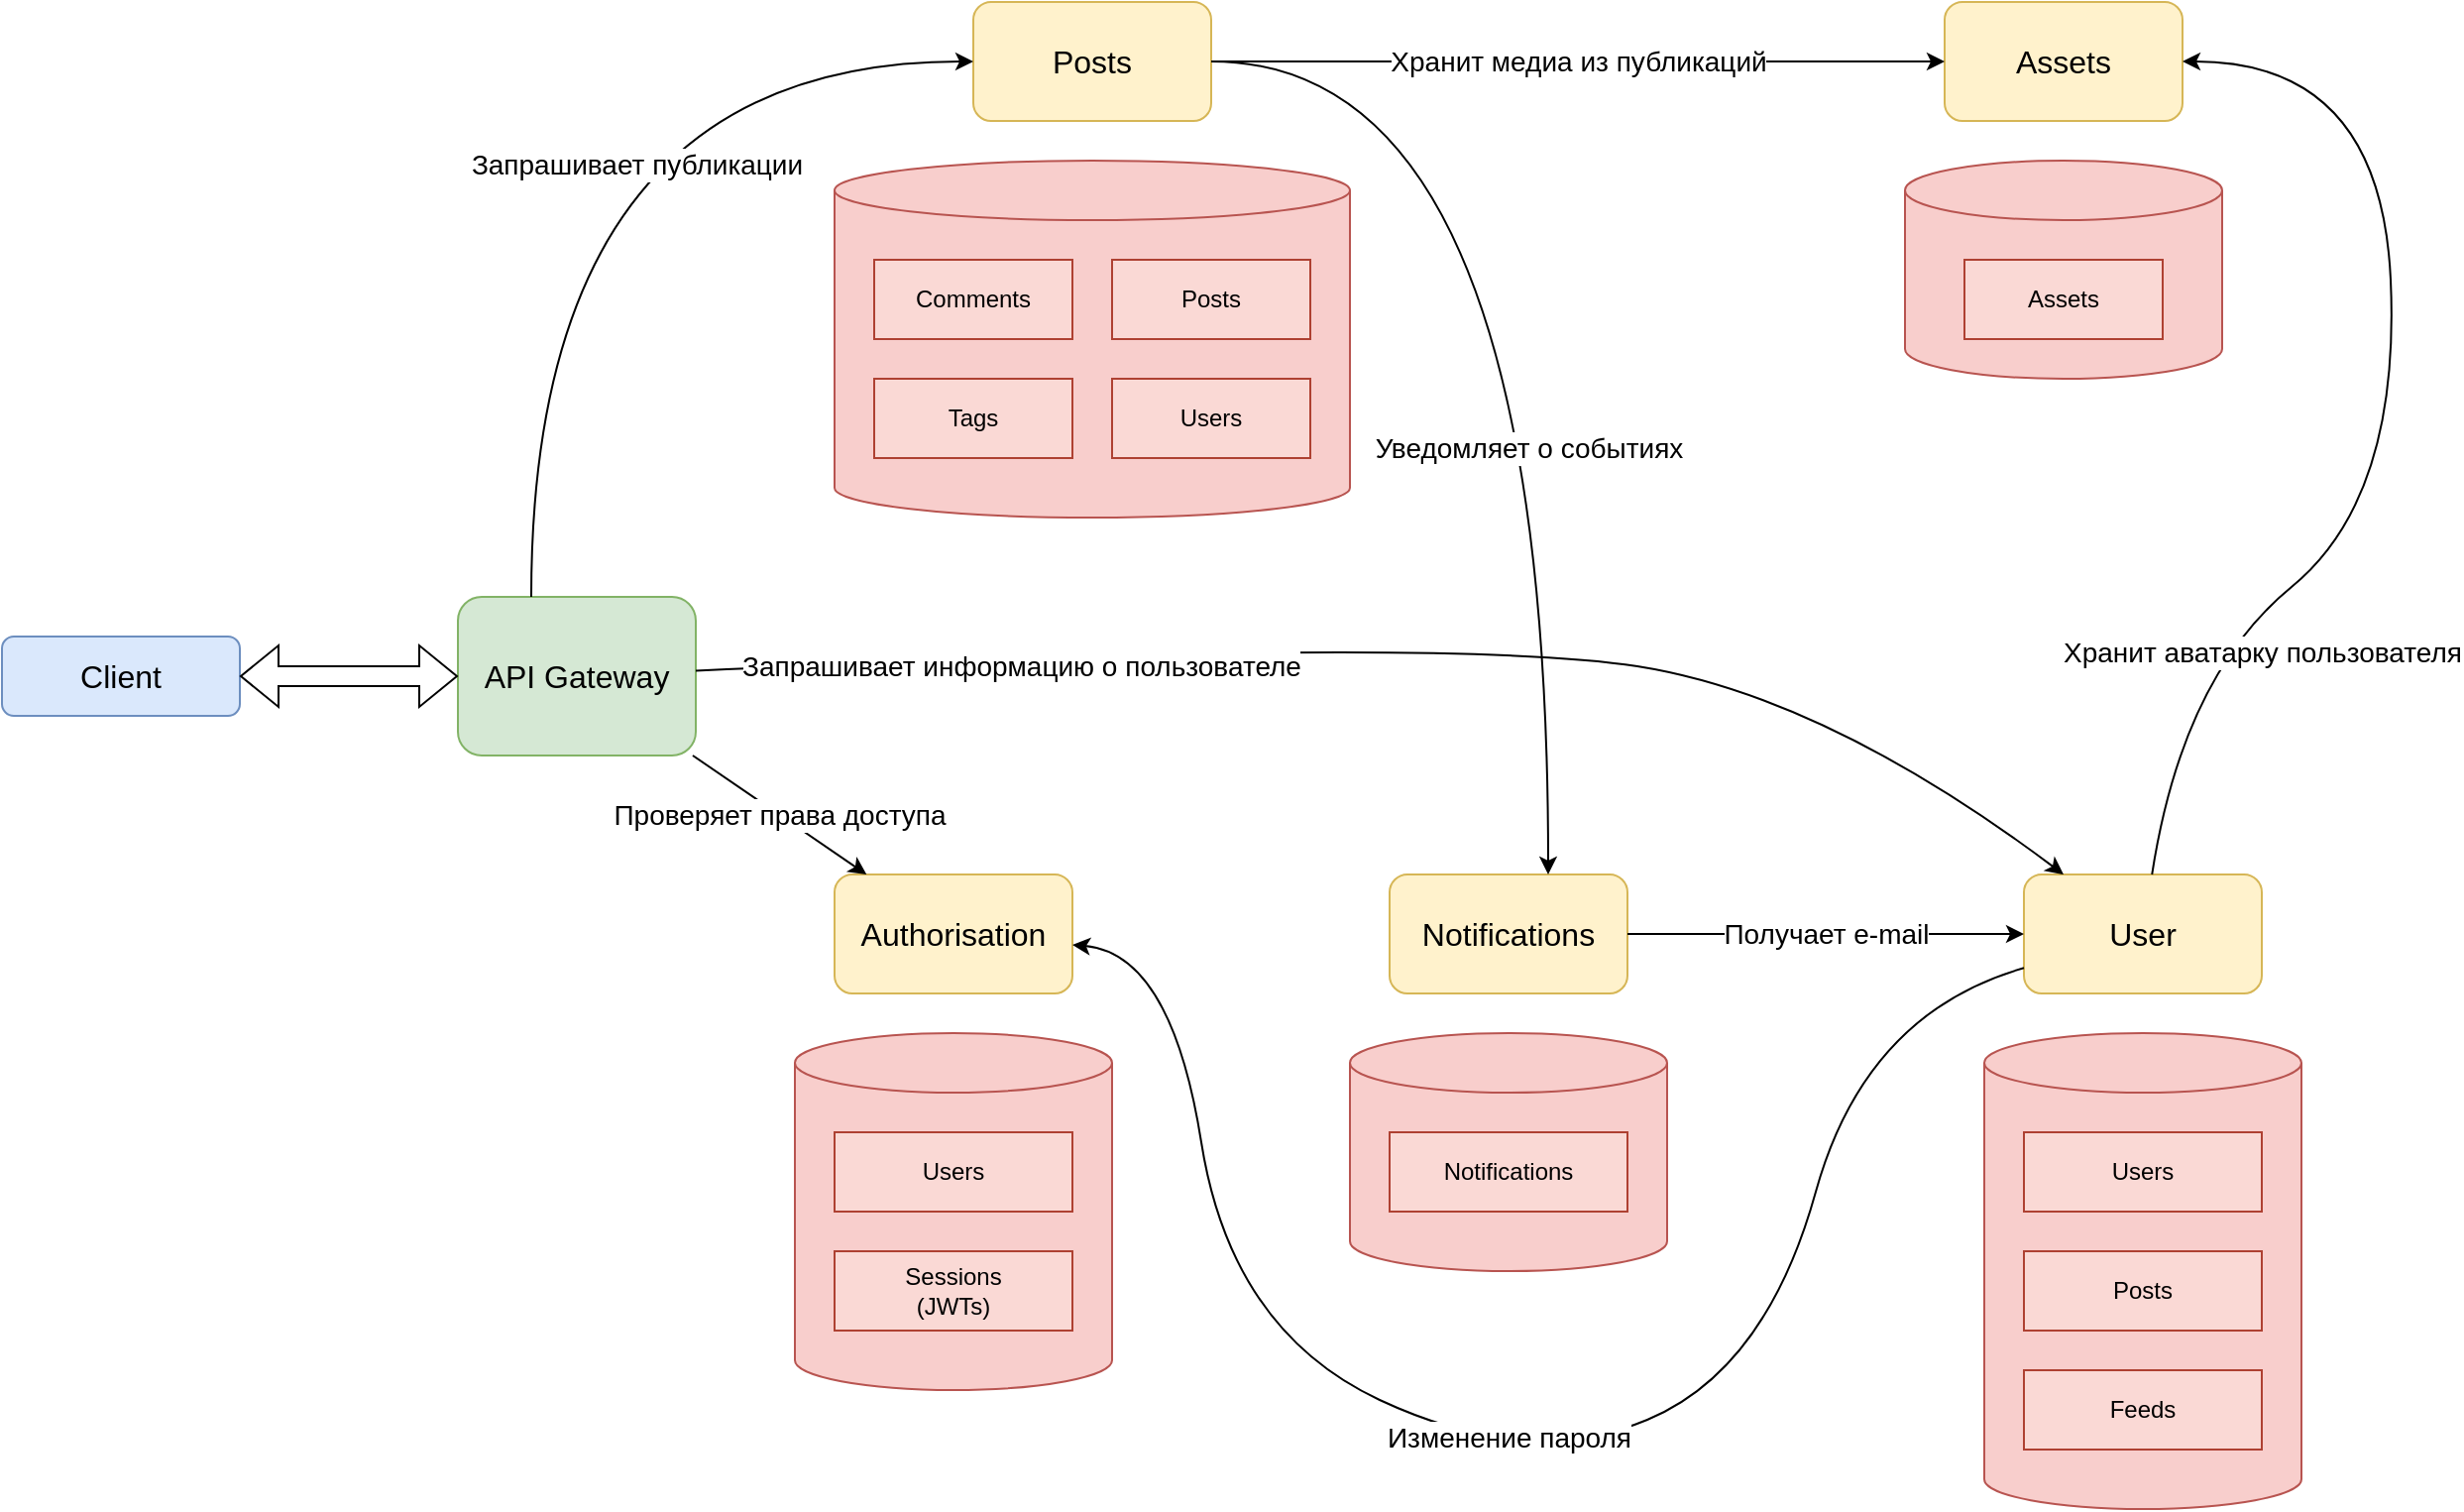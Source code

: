 <mxfile version="24.8.8" pages="2">
  <diagram name="Microservices" id="0px2ZyKFIt3nXteZ9e4R">
    <mxGraphModel dx="1498" dy="939" grid="1" gridSize="10" guides="1" tooltips="1" connect="1" arrows="1" fold="1" page="1" pageScale="1" pageWidth="1200" pageHeight="1600" math="0" shadow="0">
      <root>
        <mxCell id="0" />
        <mxCell id="1" parent="0" />
        <mxCell id="I-m-i-yyysbqFg7MStuo-1" value="&lt;div&gt;Authorisation&lt;/div&gt;" style="rounded=1;whiteSpace=wrap;html=1;fillColor=#fff2cc;strokeColor=#d6b656;fontSize=16;" vertex="1" parent="1">
          <mxGeometry x="460" y="480" width="120" height="60" as="geometry" />
        </mxCell>
        <mxCell id="I-m-i-yyysbqFg7MStuo-2" value="Posts" style="rounded=1;whiteSpace=wrap;html=1;fillColor=#fff2cc;strokeColor=#d6b656;fontSize=16;" vertex="1" parent="1">
          <mxGeometry x="530" y="40" width="120" height="60" as="geometry" />
        </mxCell>
        <mxCell id="I-m-i-yyysbqFg7MStuo-3" value="&lt;div&gt;User&lt;/div&gt;" style="rounded=1;whiteSpace=wrap;html=1;fillColor=#fff2cc;strokeColor=#d6b656;fontSize=16;" vertex="1" parent="1">
          <mxGeometry x="1060" y="480" width="120" height="60" as="geometry" />
        </mxCell>
        <mxCell id="I-m-i-yyysbqFg7MStuo-4" value="" style="shape=cylinder3;whiteSpace=wrap;html=1;boundedLbl=1;backgroundOutline=1;size=15;fillColor=#f8cecc;strokeColor=#b85450;" vertex="1" parent="1">
          <mxGeometry x="460" y="120" width="260" height="180" as="geometry" />
        </mxCell>
        <mxCell id="I-m-i-yyysbqFg7MStuo-5" value="Posts" style="rounded=0;whiteSpace=wrap;html=1;fillColor=#fad9d5;strokeColor=#ae4132;" vertex="1" parent="1">
          <mxGeometry x="600" y="170" width="100" height="40" as="geometry" />
        </mxCell>
        <mxCell id="I-m-i-yyysbqFg7MStuo-6" value="&lt;div&gt;Comments&lt;/div&gt;" style="rounded=0;whiteSpace=wrap;html=1;fillColor=#fad9d5;strokeColor=#ae4132;" vertex="1" parent="1">
          <mxGeometry x="480" y="170" width="100" height="40" as="geometry" />
        </mxCell>
        <mxCell id="I-m-i-yyysbqFg7MStuo-7" value="" style="shape=cylinder3;whiteSpace=wrap;html=1;boundedLbl=1;backgroundOutline=1;size=15;fillColor=#f8cecc;strokeColor=#b85450;" vertex="1" parent="1">
          <mxGeometry x="440" y="560" width="160" height="180" as="geometry" />
        </mxCell>
        <mxCell id="I-m-i-yyysbqFg7MStuo-8" value="Users" style="rounded=0;whiteSpace=wrap;html=1;fillColor=#fad9d5;strokeColor=#ae4132;" vertex="1" parent="1">
          <mxGeometry x="460" y="610" width="120" height="40" as="geometry" />
        </mxCell>
        <mxCell id="I-m-i-yyysbqFg7MStuo-9" value="&lt;div&gt;Sessions&lt;/div&gt;&lt;div&gt;(JWTs)&lt;br&gt;&lt;/div&gt;" style="rounded=0;whiteSpace=wrap;html=1;fillColor=#fad9d5;strokeColor=#ae4132;" vertex="1" parent="1">
          <mxGeometry x="460" y="670" width="120" height="40" as="geometry" />
        </mxCell>
        <mxCell id="I-m-i-yyysbqFg7MStuo-11" value="" style="shape=cylinder3;whiteSpace=wrap;html=1;boundedLbl=1;backgroundOutline=1;size=15;fillColor=#f8cecc;strokeColor=#b85450;" vertex="1" parent="1">
          <mxGeometry x="1040" y="560" width="160" height="240" as="geometry" />
        </mxCell>
        <mxCell id="I-m-i-yyysbqFg7MStuo-12" value="&lt;div&gt;Tags&lt;/div&gt;" style="rounded=0;whiteSpace=wrap;html=1;fillColor=#fad9d5;strokeColor=#ae4132;" vertex="1" parent="1">
          <mxGeometry x="480" y="230" width="100" height="40" as="geometry" />
        </mxCell>
        <mxCell id="I-m-i-yyysbqFg7MStuo-13" value="&lt;div&gt;Notifications&lt;/div&gt;" style="rounded=1;whiteSpace=wrap;html=1;fillColor=#fff2cc;strokeColor=#d6b656;fontSize=16;" vertex="1" parent="1">
          <mxGeometry x="740" y="480" width="120" height="60" as="geometry" />
        </mxCell>
        <mxCell id="I-m-i-yyysbqFg7MStuo-14" value="Posts" style="rounded=0;whiteSpace=wrap;html=1;fillColor=#fad9d5;strokeColor=#ae4132;" vertex="1" parent="1">
          <mxGeometry x="1060" y="670" width="120" height="40" as="geometry" />
        </mxCell>
        <mxCell id="I-m-i-yyysbqFg7MStuo-15" value="&lt;div&gt;Feeds&lt;/div&gt;" style="rounded=0;whiteSpace=wrap;html=1;fillColor=#fad9d5;strokeColor=#ae4132;" vertex="1" parent="1">
          <mxGeometry x="1060" y="730" width="120" height="40" as="geometry" />
        </mxCell>
        <mxCell id="I-m-i-yyysbqFg7MStuo-17" value="" style="shape=cylinder3;whiteSpace=wrap;html=1;boundedLbl=1;backgroundOutline=1;size=15;fillColor=#f8cecc;strokeColor=#b85450;" vertex="1" parent="1">
          <mxGeometry x="720" y="560" width="160" height="120" as="geometry" />
        </mxCell>
        <mxCell id="I-m-i-yyysbqFg7MStuo-18" value="Notifications" style="rounded=0;whiteSpace=wrap;html=1;fillColor=#fad9d5;strokeColor=#ae4132;" vertex="1" parent="1">
          <mxGeometry x="740" y="610" width="120" height="40" as="geometry" />
        </mxCell>
        <mxCell id="I-m-i-yyysbqFg7MStuo-20" value="&lt;div&gt;Users&lt;/div&gt;" style="rounded=0;whiteSpace=wrap;html=1;fillColor=#fad9d5;strokeColor=#ae4132;" vertex="1" parent="1">
          <mxGeometry x="600" y="230" width="100" height="40" as="geometry" />
        </mxCell>
        <mxCell id="I-m-i-yyysbqFg7MStuo-89" value="Assets" style="rounded=1;whiteSpace=wrap;html=1;fillColor=#fff2cc;strokeColor=#d6b656;fontSize=16;" vertex="1" parent="1">
          <mxGeometry x="1020" y="40" width="120" height="60" as="geometry" />
        </mxCell>
        <mxCell id="I-m-i-yyysbqFg7MStuo-90" value="" style="shape=cylinder3;whiteSpace=wrap;html=1;boundedLbl=1;backgroundOutline=1;size=15;fillColor=#f8cecc;strokeColor=#b85450;" vertex="1" parent="1">
          <mxGeometry x="1000" y="120" width="160" height="110" as="geometry" />
        </mxCell>
        <mxCell id="I-m-i-yyysbqFg7MStuo-91" value="Assets" style="rounded=0;whiteSpace=wrap;html=1;fillColor=#fad9d5;strokeColor=#ae4132;" vertex="1" parent="1">
          <mxGeometry x="1030" y="170" width="100" height="40" as="geometry" />
        </mxCell>
        <mxCell id="I-m-i-yyysbqFg7MStuo-128" value="Users" style="rounded=0;whiteSpace=wrap;html=1;fillColor=#fad9d5;strokeColor=#ae4132;" vertex="1" parent="1">
          <mxGeometry x="1060" y="610" width="120" height="40" as="geometry" />
        </mxCell>
        <mxCell id="I-m-i-yyysbqFg7MStuo-145" value="API Gateway" style="rounded=1;whiteSpace=wrap;html=1;fillColor=#d5e8d4;strokeColor=#82b366;fontSize=16;" vertex="1" parent="1">
          <mxGeometry x="270" y="340" width="120" height="80" as="geometry" />
        </mxCell>
        <mxCell id="I-m-i-yyysbqFg7MStuo-150" value="" style="endArrow=classic;html=1;rounded=0;exitX=1;exitY=0.5;exitDx=0;exitDy=0;" edge="1" parent="1" source="I-m-i-yyysbqFg7MStuo-2" target="I-m-i-yyysbqFg7MStuo-89">
          <mxGeometry relative="1" as="geometry">
            <mxPoint x="790" y="80" as="sourcePoint" />
            <mxPoint x="930" y="90" as="targetPoint" />
          </mxGeometry>
        </mxCell>
        <mxCell id="I-m-i-yyysbqFg7MStuo-151" value="&lt;div&gt;Хранит медиа из публикаций&lt;/div&gt;" style="edgeLabel;resizable=0;html=1;;align=center;verticalAlign=middle;labelBorderColor=none;textShadow=0;fontSize=14;" connectable="0" vertex="1" parent="I-m-i-yyysbqFg7MStuo-150">
          <mxGeometry relative="1" as="geometry" />
        </mxCell>
        <mxCell id="I-m-i-yyysbqFg7MStuo-153" value="" style="endArrow=classic;html=1;rounded=0;curved=1;" edge="1" parent="1" source="I-m-i-yyysbqFg7MStuo-3" target="I-m-i-yyysbqFg7MStuo-89">
          <mxGeometry x="-0.391" y="-7" relative="1" as="geometry">
            <mxPoint x="1100" y="420" as="sourcePoint" />
            <mxPoint x="990" y="350" as="targetPoint" />
            <Array as="points">
              <mxPoint x="1140" y="380" />
              <mxPoint x="1250" y="290" />
              <mxPoint x="1240" y="70" />
            </Array>
            <mxPoint as="offset" />
          </mxGeometry>
        </mxCell>
        <mxCell id="I-m-i-yyysbqFg7MStuo-154" value="Хранит аватарку пользователя" style="edgeLabel;resizable=0;html=1;;align=center;verticalAlign=middle;labelBorderColor=none;textShadow=0;fontSize=14;" connectable="0" vertex="1" parent="I-m-i-yyysbqFg7MStuo-153">
          <mxGeometry relative="1" as="geometry">
            <mxPoint x="-68" y="116" as="offset" />
          </mxGeometry>
        </mxCell>
        <mxCell id="I-m-i-yyysbqFg7MStuo-155" value="" style="endArrow=classic;html=1;rounded=0;" edge="1" parent="1" source="I-m-i-yyysbqFg7MStuo-145" target="I-m-i-yyysbqFg7MStuo-1">
          <mxGeometry relative="1" as="geometry">
            <mxPoint x="720" y="370" as="sourcePoint" />
            <mxPoint x="820" y="370" as="targetPoint" />
          </mxGeometry>
        </mxCell>
        <mxCell id="I-m-i-yyysbqFg7MStuo-156" value="Проверяет права доступа" style="edgeLabel;resizable=0;html=1;;align=center;verticalAlign=middle;labelBorderColor=none;textShadow=0;fontSize=14;" connectable="0" vertex="1" parent="I-m-i-yyysbqFg7MStuo-155">
          <mxGeometry relative="1" as="geometry" />
        </mxCell>
        <mxCell id="I-m-i-yyysbqFg7MStuo-157" value="" style="endArrow=classic;html=1;rounded=0;edgeStyle=orthogonalEdgeStyle;curved=1;" edge="1" parent="1" source="I-m-i-yyysbqFg7MStuo-145" target="I-m-i-yyysbqFg7MStuo-2">
          <mxGeometry relative="1" as="geometry">
            <mxPoint x="280" y="190" as="sourcePoint" />
            <mxPoint x="390" y="190" as="targetPoint" />
            <Array as="points">
              <mxPoint x="307" y="70" />
            </Array>
          </mxGeometry>
        </mxCell>
        <mxCell id="I-m-i-yyysbqFg7MStuo-158" value="Запрашивает публикации" style="edgeLabel;resizable=0;html=1;;align=center;verticalAlign=middle;labelBorderColor=none;textShadow=0;fontSize=14;" connectable="0" vertex="1" parent="I-m-i-yyysbqFg7MStuo-157">
          <mxGeometry relative="1" as="geometry">
            <mxPoint x="53" y="28" as="offset" />
          </mxGeometry>
        </mxCell>
        <mxCell id="I-m-i-yyysbqFg7MStuo-161" value="" style="endArrow=classic;html=1;rounded=0;edgeStyle=orthogonalEdgeStyle;curved=1;" edge="1" parent="1" source="I-m-i-yyysbqFg7MStuo-2" target="I-m-i-yyysbqFg7MStuo-13">
          <mxGeometry relative="1" as="geometry">
            <mxPoint x="750" y="490" as="sourcePoint" />
            <mxPoint x="900" y="300" as="targetPoint" />
            <Array as="points">
              <mxPoint x="820" y="70" />
            </Array>
          </mxGeometry>
        </mxCell>
        <mxCell id="I-m-i-yyysbqFg7MStuo-162" value="Уведомляет о событиях" style="edgeLabel;resizable=0;html=1;;align=center;verticalAlign=middle;labelBorderColor=none;textShadow=0;spacingTop=0;spacingLeft=0;fontSize=14;" connectable="0" vertex="1" parent="I-m-i-yyysbqFg7MStuo-161">
          <mxGeometry relative="1" as="geometry">
            <mxPoint x="-10" y="75" as="offset" />
          </mxGeometry>
        </mxCell>
        <mxCell id="I-m-i-yyysbqFg7MStuo-163" value="" style="endArrow=classic;html=1;rounded=0;entryX=0;entryY=0.5;entryDx=0;entryDy=0;" edge="1" parent="1" source="I-m-i-yyysbqFg7MStuo-13" target="I-m-i-yyysbqFg7MStuo-3">
          <mxGeometry relative="1" as="geometry">
            <mxPoint x="810" y="550" as="sourcePoint" />
            <mxPoint x="910" y="550" as="targetPoint" />
          </mxGeometry>
        </mxCell>
        <mxCell id="I-m-i-yyysbqFg7MStuo-164" value="Получает e-mail" style="edgeLabel;resizable=0;html=1;;align=center;verticalAlign=middle;labelBorderColor=none;textShadow=0;fontSize=14;" connectable="0" vertex="1" parent="I-m-i-yyysbqFg7MStuo-163">
          <mxGeometry relative="1" as="geometry" />
        </mxCell>
        <mxCell id="I-m-i-yyysbqFg7MStuo-167" value="Запрашивает информацию о пользователе" style="curved=1;endArrow=classic;html=1;rounded=0;labelBorderColor=none;textShadow=0;fontSize=14;" edge="1" parent="1" source="I-m-i-yyysbqFg7MStuo-145" target="I-m-i-yyysbqFg7MStuo-3">
          <mxGeometry x="-0.548" y="-5" width="50" height="50" relative="1" as="geometry">
            <mxPoint x="410" y="400" as="sourcePoint" />
            <mxPoint x="1030" y="440" as="targetPoint" />
            <Array as="points">
              <mxPoint x="770" y="360" />
              <mxPoint x="960" y="390" />
            </Array>
            <mxPoint as="offset" />
          </mxGeometry>
        </mxCell>
        <mxCell id="I-m-i-yyysbqFg7MStuo-168" value="" style="curved=1;endArrow=classic;html=1;rounded=0;" edge="1" parent="1" source="I-m-i-yyysbqFg7MStuo-3" target="I-m-i-yyysbqFg7MStuo-1">
          <mxGeometry width="50" height="50" relative="1" as="geometry">
            <mxPoint x="840" y="550" as="sourcePoint" />
            <mxPoint x="890" y="500" as="targetPoint" />
            <Array as="points">
              <mxPoint x="980" y="550" />
              <mxPoint x="930" y="730" />
              <mxPoint x="810" y="780" />
              <mxPoint x="660" y="710" />
              <mxPoint x="630" y="520" />
            </Array>
          </mxGeometry>
        </mxCell>
        <mxCell id="I-m-i-yyysbqFg7MStuo-169" value="&lt;div&gt;Изменение пароля&lt;/div&gt;" style="edgeLabel;html=1;align=center;verticalAlign=middle;resizable=0;points=[];labelBorderColor=none;textShadow=0;fontSize=14;" vertex="1" connectable="0" parent="I-m-i-yyysbqFg7MStuo-168">
          <mxGeometry x="0.03" y="-11" relative="1" as="geometry">
            <mxPoint as="offset" />
          </mxGeometry>
        </mxCell>
        <mxCell id="ww5WD_Qp6YjDg-L6g_Cb-1" value="Client" style="rounded=1;whiteSpace=wrap;html=1;fillColor=#dae8fc;strokeColor=#6c8ebf;fontSize=16;" vertex="1" parent="1">
          <mxGeometry x="40" y="360" width="120" height="40" as="geometry" />
        </mxCell>
        <mxCell id="ww5WD_Qp6YjDg-L6g_Cb-5" value="" style="shape=flexArrow;endArrow=classic;startArrow=classic;html=1;rounded=0;" edge="1" parent="1" source="ww5WD_Qp6YjDg-L6g_Cb-1" target="I-m-i-yyysbqFg7MStuo-145">
          <mxGeometry width="100" height="100" relative="1" as="geometry">
            <mxPoint x="270" y="350" as="sourcePoint" />
            <mxPoint x="370" y="250" as="targetPoint" />
          </mxGeometry>
        </mxCell>
      </root>
    </mxGraphModel>
  </diagram>
  <diagram id="0I46k0WqDsTCqIBYUU-x" name="Page-2">
    <mxGraphModel dx="1196" dy="1502" grid="1" gridSize="10" guides="1" tooltips="1" connect="1" arrows="1" fold="1" page="1" pageScale="1" pageWidth="1200" pageHeight="1600" math="0" shadow="0">
      <root>
        <mxCell id="0" />
        <mxCell id="1" parent="0" />
        <mxCell id="cQvj-bBeQiawSor2R8TE-1" value="&lt;div&gt;Posts&lt;/div&gt;" style="swimlane;whiteSpace=wrap;html=1;" vertex="1" parent="1">
          <mxGeometry x="1800" y="80" width="790" height="870" as="geometry">
            <mxRectangle x="970" y="90" width="110" height="30" as="alternateBounds" />
          </mxGeometry>
        </mxCell>
        <mxCell id="cQvj-bBeQiawSor2R8TE-2" value="" style="shape=cylinder3;whiteSpace=wrap;html=1;boundedLbl=1;backgroundOutline=1;size=15;" vertex="1" parent="cQvj-bBeQiawSor2R8TE-1">
          <mxGeometry x="30" y="61" width="700" height="490" as="geometry" />
        </mxCell>
        <mxCell id="cQvj-bBeQiawSor2R8TE-3" value="Posts" style="rounded=0;whiteSpace=wrap;html=1;" vertex="1" parent="cQvj-bBeQiawSor2R8TE-1">
          <mxGeometry x="50" y="120" width="100" height="40" as="geometry" />
        </mxCell>
        <mxCell id="cQvj-bBeQiawSor2R8TE-4" value="&lt;div&gt;Comments&lt;/div&gt;" style="rounded=0;whiteSpace=wrap;html=1;" vertex="1" parent="cQvj-bBeQiawSor2R8TE-1">
          <mxGeometry x="50" y="240" width="100" height="40" as="geometry" />
        </mxCell>
        <mxCell id="cQvj-bBeQiawSor2R8TE-5" value="&lt;div&gt;Tags&lt;/div&gt;" style="rounded=0;whiteSpace=wrap;html=1;" vertex="1" parent="cQvj-bBeQiawSor2R8TE-1">
          <mxGeometry x="50" y="300" width="100" height="40" as="geometry" />
        </mxCell>
        <mxCell id="cQvj-bBeQiawSor2R8TE-6" value="&lt;div&gt;Users&lt;/div&gt;" style="rounded=0;whiteSpace=wrap;html=1;" vertex="1" parent="cQvj-bBeQiawSor2R8TE-1">
          <mxGeometry x="50" y="180" width="100" height="40" as="geometry" />
        </mxCell>
        <mxCell id="cQvj-bBeQiawSor2R8TE-7" value="Post" style="swimlane;fontStyle=0;childLayout=stackLayout;horizontal=1;startSize=30;horizontalStack=0;resizeParent=1;resizeParentMax=0;resizeLast=0;collapsible=1;marginBottom=0;whiteSpace=wrap;html=1;" vertex="1" parent="cQvj-bBeQiawSor2R8TE-1">
          <mxGeometry x="250" y="120" width="140" height="180" as="geometry" />
        </mxCell>
        <mxCell id="cQvj-bBeQiawSor2R8TE-8" value="&lt;div&gt;primary key&lt;br&gt;&lt;/div&gt;" style="text;strokeColor=none;fillColor=none;align=left;verticalAlign=middle;spacingLeft=4;spacingRight=4;overflow=hidden;points=[[0,0.5],[1,0.5]];portConstraint=eastwest;rotatable=0;whiteSpace=wrap;html=1;" vertex="1" parent="cQvj-bBeQiawSor2R8TE-7">
          <mxGeometry y="30" width="140" height="30" as="geometry" />
        </mxCell>
        <mxCell id="cQvj-bBeQiawSor2R8TE-9" value="&lt;div&gt;user foreign key&lt;/div&gt;" style="text;strokeColor=none;fillColor=none;align=left;verticalAlign=middle;spacingLeft=4;spacingRight=4;overflow=hidden;points=[[0,0.5],[1,0.5]];portConstraint=eastwest;rotatable=0;whiteSpace=wrap;html=1;" vertex="1" parent="cQvj-bBeQiawSor2R8TE-7">
          <mxGeometry y="60" width="140" height="30" as="geometry" />
        </mxCell>
        <mxCell id="cQvj-bBeQiawSor2R8TE-10" value="text" style="text;strokeColor=none;fillColor=none;align=left;verticalAlign=middle;spacingLeft=4;spacingRight=4;overflow=hidden;points=[[0,0.5],[1,0.5]];portConstraint=eastwest;rotatable=0;whiteSpace=wrap;html=1;" vertex="1" parent="cQvj-bBeQiawSor2R8TE-7">
          <mxGeometry y="90" width="140" height="30" as="geometry" />
        </mxCell>
        <mxCell id="cQvj-bBeQiawSor2R8TE-11" value="number of comments" style="text;strokeColor=none;fillColor=none;align=left;verticalAlign=middle;spacingLeft=4;spacingRight=4;overflow=hidden;points=[[0,0.5],[1,0.5]];portConstraint=eastwest;rotatable=0;whiteSpace=wrap;html=1;" vertex="1" parent="cQvj-bBeQiawSor2R8TE-7">
          <mxGeometry y="120" width="140" height="30" as="geometry" />
        </mxCell>
        <mxCell id="cQvj-bBeQiawSor2R8TE-12" value="&lt;div&gt;number of reactions&lt;/div&gt;" style="text;strokeColor=none;fillColor=none;align=left;verticalAlign=middle;spacingLeft=4;spacingRight=4;overflow=hidden;points=[[0,0.5],[1,0.5]];portConstraint=eastwest;rotatable=0;whiteSpace=wrap;html=1;" vertex="1" parent="cQvj-bBeQiawSor2R8TE-7">
          <mxGeometry y="150" width="140" height="30" as="geometry" />
        </mxCell>
        <mxCell id="cQvj-bBeQiawSor2R8TE-13" value="User" style="swimlane;fontStyle=0;childLayout=stackLayout;horizontal=1;startSize=30;horizontalStack=0;resizeParent=1;resizeParentMax=0;resizeLast=0;collapsible=1;marginBottom=0;whiteSpace=wrap;html=1;" vertex="1" parent="cQvj-bBeQiawSor2R8TE-1">
          <mxGeometry x="410" y="370" width="140" height="120" as="geometry" />
        </mxCell>
        <mxCell id="cQvj-bBeQiawSor2R8TE-14" value="&lt;div&gt;primary key&lt;br&gt;&lt;/div&gt;" style="text;strokeColor=none;fillColor=none;align=left;verticalAlign=middle;spacingLeft=4;spacingRight=4;overflow=hidden;points=[[0,0.5],[1,0.5]];portConstraint=eastwest;rotatable=0;whiteSpace=wrap;html=1;" vertex="1" parent="cQvj-bBeQiawSor2R8TE-13">
          <mxGeometry y="30" width="140" height="30" as="geometry" />
        </mxCell>
        <mxCell id="cQvj-bBeQiawSor2R8TE-15" value="auth user id" style="text;strokeColor=none;fillColor=none;align=left;verticalAlign=middle;spacingLeft=4;spacingRight=4;overflow=hidden;points=[[0,0.5],[1,0.5]];portConstraint=eastwest;rotatable=0;whiteSpace=wrap;html=1;" vertex="1" parent="cQvj-bBeQiawSor2R8TE-13">
          <mxGeometry y="60" width="140" height="30" as="geometry" />
        </mxCell>
        <mxCell id="cQvj-bBeQiawSor2R8TE-16" value="user user id" style="text;strokeColor=none;fillColor=none;align=left;verticalAlign=middle;spacingLeft=4;spacingRight=4;overflow=hidden;points=[[0,0.5],[1,0.5]];portConstraint=eastwest;rotatable=0;whiteSpace=wrap;html=1;" vertex="1" parent="cQvj-bBeQiawSor2R8TE-13">
          <mxGeometry y="90" width="140" height="30" as="geometry" />
        </mxCell>
        <mxCell id="cQvj-bBeQiawSor2R8TE-17" value="Comment" style="swimlane;fontStyle=0;childLayout=stackLayout;horizontal=1;startSize=30;horizontalStack=0;resizeParent=1;resizeParentMax=0;resizeLast=0;collapsible=1;marginBottom=0;whiteSpace=wrap;html=1;" vertex="1" parent="cQvj-bBeQiawSor2R8TE-1">
          <mxGeometry x="250" y="370" width="140" height="150" as="geometry" />
        </mxCell>
        <mxCell id="cQvj-bBeQiawSor2R8TE-18" value="&lt;div&gt;primary key&lt;br&gt;&lt;/div&gt;" style="text;strokeColor=none;fillColor=none;align=left;verticalAlign=middle;spacingLeft=4;spacingRight=4;overflow=hidden;points=[[0,0.5],[1,0.5]];portConstraint=eastwest;rotatable=0;whiteSpace=wrap;html=1;" vertex="1" parent="cQvj-bBeQiawSor2R8TE-17">
          <mxGeometry y="30" width="140" height="30" as="geometry" />
        </mxCell>
        <mxCell id="cQvj-bBeQiawSor2R8TE-19" value="&lt;div&gt;user foreign key&lt;/div&gt;" style="text;strokeColor=none;fillColor=none;align=left;verticalAlign=middle;spacingLeft=4;spacingRight=4;overflow=hidden;points=[[0,0.5],[1,0.5]];portConstraint=eastwest;rotatable=0;whiteSpace=wrap;html=1;" vertex="1" parent="cQvj-bBeQiawSor2R8TE-17">
          <mxGeometry y="60" width="140" height="30" as="geometry" />
        </mxCell>
        <mxCell id="cQvj-bBeQiawSor2R8TE-20" value="&lt;div&gt;post foreign key&lt;/div&gt;" style="text;strokeColor=none;fillColor=none;align=left;verticalAlign=middle;spacingLeft=4;spacingRight=4;overflow=hidden;points=[[0,0.5],[1,0.5]];portConstraint=eastwest;rotatable=0;whiteSpace=wrap;html=1;" vertex="1" parent="cQvj-bBeQiawSor2R8TE-17">
          <mxGeometry y="90" width="140" height="30" as="geometry" />
        </mxCell>
        <mxCell id="cQvj-bBeQiawSor2R8TE-21" value="text" style="text;strokeColor=none;fillColor=none;align=left;verticalAlign=middle;spacingLeft=4;spacingRight=4;overflow=hidden;points=[[0,0.5],[1,0.5]];portConstraint=eastwest;rotatable=0;whiteSpace=wrap;html=1;" vertex="1" parent="cQvj-bBeQiawSor2R8TE-17">
          <mxGeometry y="120" width="140" height="30" as="geometry" />
        </mxCell>
        <mxCell id="cQvj-bBeQiawSor2R8TE-22" value="&lt;div&gt;Tag&lt;/div&gt;" style="swimlane;fontStyle=0;childLayout=stackLayout;horizontal=1;startSize=30;horizontalStack=0;resizeParent=1;resizeParentMax=0;resizeLast=0;collapsible=1;marginBottom=0;whiteSpace=wrap;html=1;" vertex="1" parent="cQvj-bBeQiawSor2R8TE-1">
          <mxGeometry x="570" y="370" width="140" height="90" as="geometry" />
        </mxCell>
        <mxCell id="cQvj-bBeQiawSor2R8TE-23" value="&lt;div&gt;primary key&lt;br&gt;&lt;/div&gt;" style="text;strokeColor=none;fillColor=none;align=left;verticalAlign=middle;spacingLeft=4;spacingRight=4;overflow=hidden;points=[[0,0.5],[1,0.5]];portConstraint=eastwest;rotatable=0;whiteSpace=wrap;html=1;" vertex="1" parent="cQvj-bBeQiawSor2R8TE-22">
          <mxGeometry y="30" width="140" height="30" as="geometry" />
        </mxCell>
        <mxCell id="cQvj-bBeQiawSor2R8TE-24" value="text" style="text;strokeColor=none;fillColor=none;align=left;verticalAlign=middle;spacingLeft=4;spacingRight=4;overflow=hidden;points=[[0,0.5],[1,0.5]];portConstraint=eastwest;rotatable=0;whiteSpace=wrap;html=1;" vertex="1" parent="cQvj-bBeQiawSor2R8TE-22">
          <mxGeometry y="60" width="140" height="30" as="geometry" />
        </mxCell>
        <mxCell id="cQvj-bBeQiawSor2R8TE-25" value="Posts to tags" style="swimlane;fontStyle=0;childLayout=stackLayout;horizontal=1;startSize=30;horizontalStack=0;resizeParent=1;resizeParentMax=0;resizeLast=0;collapsible=1;marginBottom=0;whiteSpace=wrap;html=1;" vertex="1" parent="cQvj-bBeQiawSor2R8TE-1">
          <mxGeometry x="410" y="230" width="140" height="90" as="geometry" />
        </mxCell>
        <mxCell id="cQvj-bBeQiawSor2R8TE-26" value="post foreign key" style="text;strokeColor=none;fillColor=none;align=left;verticalAlign=middle;spacingLeft=4;spacingRight=4;overflow=hidden;points=[[0,0.5],[1,0.5]];portConstraint=eastwest;rotatable=0;whiteSpace=wrap;html=1;" vertex="1" parent="cQvj-bBeQiawSor2R8TE-25">
          <mxGeometry y="30" width="140" height="30" as="geometry" />
        </mxCell>
        <mxCell id="cQvj-bBeQiawSor2R8TE-27" value="tag foreign key" style="text;strokeColor=none;fillColor=none;align=left;verticalAlign=middle;spacingLeft=4;spacingRight=4;overflow=hidden;points=[[0,0.5],[1,0.5]];portConstraint=eastwest;rotatable=0;whiteSpace=wrap;html=1;" vertex="1" parent="cQvj-bBeQiawSor2R8TE-25">
          <mxGeometry y="60" width="140" height="30" as="geometry" />
        </mxCell>
        <mxCell id="cQvj-bBeQiawSor2R8TE-28" value="Endpoints" style="swimlane;fontStyle=0;childLayout=stackLayout;horizontal=1;startSize=30;horizontalStack=0;resizeParent=1;resizeParentMax=0;resizeLast=0;collapsible=1;marginBottom=0;whiteSpace=wrap;html=1;" vertex="1" parent="cQvj-bBeQiawSor2R8TE-1">
          <mxGeometry x="30" y="620" width="730" height="240" as="geometry" />
        </mxCell>
        <mxCell id="cQvj-bBeQiawSor2R8TE-29" value="&lt;div&gt;GET posts/list?sort=&amp;lt;-time|likes|comments|popular&amp;gt;&amp;amp;page=&amp;lt;number&amp;gt; ---&amp;nbsp; пагинация и сортировка&lt;/div&gt;" style="text;strokeColor=none;fillColor=none;align=left;verticalAlign=middle;spacingLeft=4;spacingRight=4;overflow=hidden;points=[[0,0.5],[1,0.5]];portConstraint=eastwest;rotatable=0;whiteSpace=wrap;html=1;" vertex="1" parent="cQvj-bBeQiawSor2R8TE-28">
          <mxGeometry y="30" width="730" height="30" as="geometry" />
        </mxCell>
        <mxCell id="cQvj-bBeQiawSor2R8TE-30" value="GET posts/search?q=&amp;lt;query&amp;gt; --- поиск" style="text;strokeColor=none;fillColor=none;align=left;verticalAlign=middle;spacingLeft=4;spacingRight=4;overflow=hidden;points=[[0,0.5],[1,0.5]];portConstraint=eastwest;rotatable=0;whiteSpace=wrap;html=1;" vertex="1" parent="cQvj-bBeQiawSor2R8TE-28">
          <mxGeometry y="60" width="730" height="30" as="geometry" />
        </mxCell>
        <mxCell id="cQvj-bBeQiawSor2R8TE-31" value="&lt;div&gt;GET posts/&amp;lt;id&amp;gt; -- получение детальной информации по публикации&lt;/div&gt;" style="text;strokeColor=none;fillColor=none;align=left;verticalAlign=middle;spacingLeft=4;spacingRight=4;overflow=hidden;points=[[0,0.5],[1,0.5]];portConstraint=eastwest;rotatable=0;whiteSpace=wrap;html=1;" vertex="1" parent="cQvj-bBeQiawSor2R8TE-28">
          <mxGeometry y="90" width="730" height="30" as="geometry" />
        </mxCell>
        <mxCell id="cQvj-bBeQiawSor2R8TE-32" value="POST posts/create" style="text;strokeColor=none;fillColor=none;align=left;verticalAlign=middle;spacingLeft=4;spacingRight=4;overflow=hidden;points=[[0,0.5],[1,0.5]];portConstraint=eastwest;rotatable=0;whiteSpace=wrap;html=1;" vertex="1" parent="cQvj-bBeQiawSor2R8TE-28">
          <mxGeometry y="120" width="730" height="30" as="geometry" />
        </mxCell>
        <mxCell id="cQvj-bBeQiawSor2R8TE-33" value="PUT posts/edit" style="text;strokeColor=none;fillColor=none;align=left;verticalAlign=middle;spacingLeft=4;spacingRight=4;overflow=hidden;points=[[0,0.5],[1,0.5]];portConstraint=eastwest;rotatable=0;whiteSpace=wrap;html=1;" vertex="1" parent="cQvj-bBeQiawSor2R8TE-28">
          <mxGeometry y="150" width="730" height="30" as="geometry" />
        </mxCell>
        <mxCell id="cQvj-bBeQiawSor2R8TE-34" value="PATCH posts/edit" style="text;strokeColor=none;fillColor=none;align=left;verticalAlign=middle;spacingLeft=4;spacingRight=4;overflow=hidden;points=[[0,0.5],[1,0.5]];portConstraint=eastwest;rotatable=0;whiteSpace=wrap;html=1;" vertex="1" parent="cQvj-bBeQiawSor2R8TE-28">
          <mxGeometry y="180" width="730" height="30" as="geometry" />
        </mxCell>
        <mxCell id="cQvj-bBeQiawSor2R8TE-35" value="DELETE posts/delete?[id]=&amp;lt;id&amp;gt;&amp;amp;[id]=&amp;lt;id2&amp;gt; -- удаление" style="text;strokeColor=none;fillColor=none;align=left;verticalAlign=middle;spacingLeft=4;spacingRight=4;overflow=hidden;points=[[0,0.5],[1,0.5]];portConstraint=eastwest;rotatable=0;whiteSpace=wrap;html=1;" vertex="1" parent="cQvj-bBeQiawSor2R8TE-28">
          <mxGeometry y="210" width="730" height="30" as="geometry" />
        </mxCell>
        <mxCell id="cQvj-bBeQiawSor2R8TE-36" value="Post to assets" style="swimlane;fontStyle=0;childLayout=stackLayout;horizontal=1;startSize=30;horizontalStack=0;resizeParent=1;resizeParentMax=0;resizeLast=0;collapsible=1;marginBottom=0;whiteSpace=wrap;html=1;" vertex="1" parent="cQvj-bBeQiawSor2R8TE-1">
          <mxGeometry x="410" y="120" width="140" height="90" as="geometry" />
        </mxCell>
        <mxCell id="cQvj-bBeQiawSor2R8TE-37" value="post foreign key" style="text;strokeColor=none;fillColor=none;align=left;verticalAlign=middle;spacingLeft=4;spacingRight=4;overflow=hidden;points=[[0,0.5],[1,0.5]];portConstraint=eastwest;rotatable=0;whiteSpace=wrap;html=1;" vertex="1" parent="cQvj-bBeQiawSor2R8TE-36">
          <mxGeometry y="30" width="140" height="30" as="geometry" />
        </mxCell>
        <mxCell id="cQvj-bBeQiawSor2R8TE-38" value="asset foreign key" style="text;strokeColor=none;fillColor=none;align=left;verticalAlign=middle;spacingLeft=4;spacingRight=4;overflow=hidden;points=[[0,0.5],[1,0.5]];portConstraint=eastwest;rotatable=0;whiteSpace=wrap;html=1;" vertex="1" parent="cQvj-bBeQiawSor2R8TE-36">
          <mxGeometry y="60" width="140" height="30" as="geometry" />
        </mxCell>
        <mxCell id="cQvj-bBeQiawSor2R8TE-39" value="Notifications" style="swimlane;whiteSpace=wrap;html=1;" vertex="1" parent="1">
          <mxGeometry x="1320" y="600" width="440" height="340" as="geometry" />
        </mxCell>
        <mxCell id="cQvj-bBeQiawSor2R8TE-40" value="Notification" style="swimlane;fontStyle=0;childLayout=stackLayout;horizontal=1;startSize=30;horizontalStack=0;resizeParent=1;resizeParentMax=0;resizeLast=0;collapsible=1;marginBottom=0;whiteSpace=wrap;html=1;" vertex="1" parent="cQvj-bBeQiawSor2R8TE-39">
          <mxGeometry x="30" y="45" width="370" height="150" as="geometry">
            <mxRectangle x="30" y="45" width="100" height="30" as="alternateBounds" />
          </mxGeometry>
        </mxCell>
        <mxCell id="cQvj-bBeQiawSor2R8TE-41" value="id" style="text;strokeColor=none;fillColor=none;align=left;verticalAlign=middle;spacingLeft=4;spacingRight=4;overflow=hidden;points=[[0,0.5],[1,0.5]];portConstraint=eastwest;rotatable=0;whiteSpace=wrap;html=1;" vertex="1" parent="cQvj-bBeQiawSor2R8TE-40">
          <mxGeometry y="30" width="370" height="30" as="geometry" />
        </mxCell>
        <mxCell id="cQvj-bBeQiawSor2R8TE-42" value="event type (new publication | user feed ???)" style="text;strokeColor=none;fillColor=none;align=left;verticalAlign=middle;spacingLeft=4;spacingRight=4;overflow=hidden;points=[[0,0.5],[1,0.5]];portConstraint=eastwest;rotatable=0;whiteSpace=wrap;html=1;" vertex="1" parent="cQvj-bBeQiawSor2R8TE-40">
          <mxGeometry y="60" width="370" height="30" as="geometry" />
        </mxCell>
        <mxCell id="cQvj-bBeQiawSor2R8TE-43" value="&lt;div&gt;notification type (email | notification ???)&lt;br&gt;&lt;/div&gt;" style="text;strokeColor=none;fillColor=none;align=left;verticalAlign=middle;spacingLeft=4;spacingRight=4;overflow=hidden;points=[[0,0.5],[1,0.5]];portConstraint=eastwest;rotatable=0;whiteSpace=wrap;html=1;" vertex="1" parent="cQvj-bBeQiawSor2R8TE-40">
          <mxGeometry y="90" width="370" height="30" as="geometry" />
        </mxCell>
        <mxCell id="cQvj-bBeQiawSor2R8TE-44" value="most recent notification date (дата последнего оповещения)" style="text;strokeColor=none;fillColor=none;align=left;verticalAlign=middle;spacingLeft=4;spacingRight=4;overflow=hidden;points=[[0,0.5],[1,0.5]];portConstraint=eastwest;rotatable=0;whiteSpace=wrap;html=1;" vertex="1" parent="cQvj-bBeQiawSor2R8TE-40">
          <mxGeometry y="120" width="370" height="30" as="geometry" />
        </mxCell>
        <mxCell id="cQvj-bBeQiawSor2R8TE-45" value="Endpoints" style="swimlane;fontStyle=0;childLayout=stackLayout;horizontal=1;startSize=30;horizontalStack=0;resizeParent=1;resizeParentMax=0;resizeLast=0;collapsible=1;marginBottom=0;whiteSpace=wrap;html=1;" vertex="1" parent="cQvj-bBeQiawSor2R8TE-39">
          <mxGeometry x="30" y="220" width="370" height="90" as="geometry" />
        </mxCell>
        <mxCell id="cQvj-bBeQiawSor2R8TE-46" value="POST notifications/create" style="text;strokeColor=none;fillColor=none;align=left;verticalAlign=middle;spacingLeft=4;spacingRight=4;overflow=hidden;points=[[0,0.5],[1,0.5]];portConstraint=eastwest;rotatable=0;whiteSpace=wrap;html=1;" vertex="1" parent="cQvj-bBeQiawSor2R8TE-45">
          <mxGeometry y="30" width="370" height="30" as="geometry" />
        </mxCell>
        <mxCell id="cQvj-bBeQiawSor2R8TE-47" value="DELETE notifications/delete?[id]=&amp;lt;id&amp;gt;&amp;amp;[id]=&amp;lt;id2&amp;gt;" style="text;strokeColor=none;fillColor=none;align=left;verticalAlign=middle;spacingLeft=4;spacingRight=4;overflow=hidden;points=[[0,0.5],[1,0.5]];portConstraint=eastwest;rotatable=0;whiteSpace=wrap;html=1;" vertex="1" parent="cQvj-bBeQiawSor2R8TE-45">
          <mxGeometry y="60" width="370" height="30" as="geometry" />
        </mxCell>
        <mxCell id="cQvj-bBeQiawSor2R8TE-48" value="Assets" style="swimlane;whiteSpace=wrap;html=1;" vertex="1" parent="1">
          <mxGeometry x="1320" y="80" width="440" height="450" as="geometry" />
        </mxCell>
        <mxCell id="cQvj-bBeQiawSor2R8TE-49" value="Asset" style="swimlane;fontStyle=0;childLayout=stackLayout;horizontal=1;startSize=30;horizontalStack=0;resizeParent=1;resizeParentMax=0;resizeLast=0;collapsible=1;marginBottom=0;whiteSpace=wrap;html=1;" vertex="1" parent="cQvj-bBeQiawSor2R8TE-48">
          <mxGeometry x="20" y="40" width="140" height="150" as="geometry" />
        </mxCell>
        <mxCell id="cQvj-bBeQiawSor2R8TE-50" value="id" style="text;strokeColor=none;fillColor=none;align=left;verticalAlign=middle;spacingLeft=4;spacingRight=4;overflow=hidden;points=[[0,0.5],[1,0.5]];portConstraint=eastwest;rotatable=0;whiteSpace=wrap;html=1;" vertex="1" parent="cQvj-bBeQiawSor2R8TE-49">
          <mxGeometry y="30" width="140" height="30" as="geometry" />
        </mxCell>
        <mxCell id="cQvj-bBeQiawSor2R8TE-51" value="&lt;div&gt;mime type&lt;/div&gt;" style="text;strokeColor=none;fillColor=none;align=left;verticalAlign=middle;spacingLeft=4;spacingRight=4;overflow=hidden;points=[[0,0.5],[1,0.5]];portConstraint=eastwest;rotatable=0;whiteSpace=wrap;html=1;" vertex="1" parent="cQvj-bBeQiawSor2R8TE-49">
          <mxGeometry y="60" width="140" height="30" as="geometry" />
        </mxCell>
        <mxCell id="cQvj-bBeQiawSor2R8TE-52" value="blob" style="text;strokeColor=none;fillColor=none;align=left;verticalAlign=middle;spacingLeft=4;spacingRight=4;overflow=hidden;points=[[0,0.5],[1,0.5]];portConstraint=eastwest;rotatable=0;whiteSpace=wrap;html=1;" vertex="1" parent="cQvj-bBeQiawSor2R8TE-49">
          <mxGeometry y="90" width="140" height="30" as="geometry" />
        </mxCell>
        <mxCell id="cQvj-bBeQiawSor2R8TE-53" value="owner user id" style="text;strokeColor=none;fillColor=none;align=left;verticalAlign=middle;spacingLeft=4;spacingRight=4;overflow=hidden;points=[[0,0.5],[1,0.5]];portConstraint=eastwest;rotatable=0;whiteSpace=wrap;html=1;" vertex="1" parent="cQvj-bBeQiawSor2R8TE-49">
          <mxGeometry y="120" width="140" height="30" as="geometry" />
        </mxCell>
        <mxCell id="cQvj-bBeQiawSor2R8TE-54" value="Endpoints" style="swimlane;fontStyle=0;childLayout=stackLayout;horizontal=1;startSize=30;horizontalStack=0;resizeParent=1;resizeParentMax=0;resizeLast=0;collapsible=1;marginBottom=0;whiteSpace=wrap;html=1;" vertex="1" parent="cQvj-bBeQiawSor2R8TE-48">
          <mxGeometry x="20" y="210" width="280" height="210" as="geometry" />
        </mxCell>
        <mxCell id="cQvj-bBeQiawSor2R8TE-55" value="GET assets/owner&amp;amp;id=&amp;lt;asset id&amp;gt;" style="text;strokeColor=none;fillColor=none;align=left;verticalAlign=middle;spacingLeft=4;spacingRight=4;overflow=hidden;points=[[0,0.5],[1,0.5]];portConstraint=eastwest;rotatable=0;whiteSpace=wrap;html=1;" vertex="1" parent="cQvj-bBeQiawSor2R8TE-54">
          <mxGeometry y="30" width="280" height="30" as="geometry" />
        </mxCell>
        <mxCell id="cQvj-bBeQiawSor2R8TE-56" value="GET assets/id -- получение вложения поста" style="text;strokeColor=none;fillColor=none;align=left;verticalAlign=middle;spacingLeft=4;spacingRight=4;overflow=hidden;points=[[0,0.5],[1,0.5]];portConstraint=eastwest;rotatable=0;whiteSpace=wrap;html=1;" vertex="1" parent="cQvj-bBeQiawSor2R8TE-54">
          <mxGeometry y="60" width="280" height="30" as="geometry" />
        </mxCell>
        <mxCell id="cQvj-bBeQiawSor2R8TE-57" value="PUT assets/edit" style="text;strokeColor=none;fillColor=none;align=left;verticalAlign=middle;spacingLeft=4;spacingRight=4;overflow=hidden;points=[[0,0.5],[1,0.5]];portConstraint=eastwest;rotatable=0;whiteSpace=wrap;html=1;" vertex="1" parent="cQvj-bBeQiawSor2R8TE-54">
          <mxGeometry y="90" width="280" height="30" as="geometry" />
        </mxCell>
        <mxCell id="cQvj-bBeQiawSor2R8TE-58" value="UPDATE assets/edit" style="text;strokeColor=none;fillColor=none;align=left;verticalAlign=middle;spacingLeft=4;spacingRight=4;overflow=hidden;points=[[0,0.5],[1,0.5]];portConstraint=eastwest;rotatable=0;whiteSpace=wrap;html=1;" vertex="1" parent="cQvj-bBeQiawSor2R8TE-54">
          <mxGeometry y="120" width="280" height="30" as="geometry" />
        </mxCell>
        <mxCell id="cQvj-bBeQiawSor2R8TE-59" value="POST assets/create" style="text;strokeColor=none;fillColor=none;align=left;verticalAlign=middle;spacingLeft=4;spacingRight=4;overflow=hidden;points=[[0,0.5],[1,0.5]];portConstraint=eastwest;rotatable=0;whiteSpace=wrap;html=1;" vertex="1" parent="cQvj-bBeQiawSor2R8TE-54">
          <mxGeometry y="150" width="280" height="30" as="geometry" />
        </mxCell>
        <mxCell id="cQvj-bBeQiawSor2R8TE-60" value="DELETE assets/delete?[id]=&amp;lt;id&amp;gt;&amp;amp;[id]=&amp;lt;id2&amp;gt;" style="text;strokeColor=none;fillColor=none;align=left;verticalAlign=middle;spacingLeft=4;spacingRight=4;overflow=hidden;points=[[0,0.5],[1,0.5]];portConstraint=eastwest;rotatable=0;whiteSpace=wrap;html=1;" vertex="1" parent="cQvj-bBeQiawSor2R8TE-54">
          <mxGeometry y="180" width="280" height="30" as="geometry" />
        </mxCell>
        <mxCell id="i2hbKKuyxdT13DLmULxr-1" value="&lt;div&gt;User&lt;/div&gt;" style="swimlane;whiteSpace=wrap;html=1;" vertex="1" parent="1">
          <mxGeometry x="1310" y="1020" width="600" height="560" as="geometry" />
        </mxCell>
        <mxCell id="i2hbKKuyxdT13DLmULxr-2" value="" style="shape=cylinder3;whiteSpace=wrap;html=1;boundedLbl=1;backgroundOutline=1;size=15;" vertex="1" parent="i2hbKKuyxdT13DLmULxr-1">
          <mxGeometry x="20" y="40" width="560" height="480" as="geometry" />
        </mxCell>
        <mxCell id="i2hbKKuyxdT13DLmULxr-3" value="Posts" style="rounded=0;whiteSpace=wrap;html=1;" vertex="1" parent="i2hbKKuyxdT13DLmULxr-1">
          <mxGeometry x="40" y="170" width="160" height="60" as="geometry" />
        </mxCell>
        <mxCell id="i2hbKKuyxdT13DLmULxr-4" value="Feeds" style="rounded=0;whiteSpace=wrap;html=1;" vertex="1" parent="i2hbKKuyxdT13DLmULxr-1">
          <mxGeometry x="40" y="250" width="160" height="60" as="geometry" />
        </mxCell>
        <mxCell id="i2hbKKuyxdT13DLmULxr-5" value="Users" style="rounded=0;whiteSpace=wrap;html=1;" vertex="1" parent="i2hbKKuyxdT13DLmULxr-1">
          <mxGeometry x="40" y="90" width="160" height="60" as="geometry" />
        </mxCell>
        <mxCell id="i2hbKKuyxdT13DLmULxr-6" value="User" style="swimlane;fontStyle=0;childLayout=stackLayout;horizontal=1;startSize=30;horizontalStack=0;resizeParent=1;resizeParentMax=0;resizeLast=0;collapsible=1;marginBottom=0;whiteSpace=wrap;html=1;" vertex="1" parent="i2hbKKuyxdT13DLmULxr-1">
          <mxGeometry x="220" y="90" width="140" height="120" as="geometry" />
        </mxCell>
        <mxCell id="i2hbKKuyxdT13DLmULxr-7" value="primary key" style="text;strokeColor=none;fillColor=none;align=left;verticalAlign=middle;spacingLeft=4;spacingRight=4;overflow=hidden;points=[[0,0.5],[1,0.5]];portConstraint=eastwest;rotatable=0;whiteSpace=wrap;html=1;" vertex="1" parent="i2hbKKuyxdT13DLmULxr-6">
          <mxGeometry y="30" width="140" height="30" as="geometry" />
        </mxCell>
        <mxCell id="i2hbKKuyxdT13DLmULxr-8" value="feed foreign key" style="text;strokeColor=none;fillColor=none;align=left;verticalAlign=middle;spacingLeft=4;spacingRight=4;overflow=hidden;points=[[0,0.5],[1,0.5]];portConstraint=eastwest;rotatable=0;whiteSpace=wrap;html=1;" vertex="1" parent="i2hbKKuyxdT13DLmULxr-6">
          <mxGeometry y="60" width="140" height="30" as="geometry" />
        </mxCell>
        <mxCell id="i2hbKKuyxdT13DLmULxr-9" value="profile foreign key" style="text;strokeColor=none;fillColor=none;align=left;verticalAlign=middle;spacingLeft=4;spacingRight=4;overflow=hidden;points=[[0,0.5],[1,0.5]];portConstraint=eastwest;rotatable=0;whiteSpace=wrap;html=1;" vertex="1" parent="i2hbKKuyxdT13DLmULxr-6">
          <mxGeometry y="90" width="140" height="30" as="geometry" />
        </mxCell>
        <mxCell id="i2hbKKuyxdT13DLmULxr-10" value="Posts" style="swimlane;fontStyle=0;childLayout=stackLayout;horizontal=1;startSize=30;horizontalStack=0;resizeParent=1;resizeParentMax=0;resizeLast=0;collapsible=1;marginBottom=0;whiteSpace=wrap;html=1;" vertex="1" parent="i2hbKKuyxdT13DLmULxr-1">
          <mxGeometry x="220" y="230" width="140" height="120" as="geometry" />
        </mxCell>
        <mxCell id="i2hbKKuyxdT13DLmULxr-11" value="Item 1" style="text;strokeColor=none;fillColor=none;align=left;verticalAlign=middle;spacingLeft=4;spacingRight=4;overflow=hidden;points=[[0,0.5],[1,0.5]];portConstraint=eastwest;rotatable=0;whiteSpace=wrap;html=1;" vertex="1" parent="i2hbKKuyxdT13DLmULxr-10">
          <mxGeometry y="30" width="140" height="30" as="geometry" />
        </mxCell>
        <mxCell id="i2hbKKuyxdT13DLmULxr-12" value="Item 2" style="text;strokeColor=none;fillColor=none;align=left;verticalAlign=middle;spacingLeft=4;spacingRight=4;overflow=hidden;points=[[0,0.5],[1,0.5]];portConstraint=eastwest;rotatable=0;whiteSpace=wrap;html=1;" vertex="1" parent="i2hbKKuyxdT13DLmULxr-10">
          <mxGeometry y="60" width="140" height="30" as="geometry" />
        </mxCell>
        <mxCell id="i2hbKKuyxdT13DLmULxr-13" value="Item 3" style="text;strokeColor=none;fillColor=none;align=left;verticalAlign=middle;spacingLeft=4;spacingRight=4;overflow=hidden;points=[[0,0.5],[1,0.5]];portConstraint=eastwest;rotatable=0;whiteSpace=wrap;html=1;" vertex="1" parent="i2hbKKuyxdT13DLmULxr-10">
          <mxGeometry y="90" width="140" height="30" as="geometry" />
        </mxCell>
        <mxCell id="i2hbKKuyxdT13DLmULxr-14" value="Feed" style="swimlane;fontStyle=0;childLayout=stackLayout;horizontal=1;startSize=30;horizontalStack=0;resizeParent=1;resizeParentMax=0;resizeLast=0;collapsible=1;marginBottom=0;whiteSpace=wrap;html=1;" vertex="1" parent="i2hbKKuyxdT13DLmULxr-1">
          <mxGeometry x="220" y="370" width="140" height="120" as="geometry" />
        </mxCell>
        <mxCell id="i2hbKKuyxdT13DLmULxr-15" value="Item 1" style="text;strokeColor=none;fillColor=none;align=left;verticalAlign=middle;spacingLeft=4;spacingRight=4;overflow=hidden;points=[[0,0.5],[1,0.5]];portConstraint=eastwest;rotatable=0;whiteSpace=wrap;html=1;" vertex="1" parent="i2hbKKuyxdT13DLmULxr-14">
          <mxGeometry y="30" width="140" height="30" as="geometry" />
        </mxCell>
        <mxCell id="i2hbKKuyxdT13DLmULxr-16" value="Item 2" style="text;strokeColor=none;fillColor=none;align=left;verticalAlign=middle;spacingLeft=4;spacingRight=4;overflow=hidden;points=[[0,0.5],[1,0.5]];portConstraint=eastwest;rotatable=0;whiteSpace=wrap;html=1;" vertex="1" parent="i2hbKKuyxdT13DLmULxr-14">
          <mxGeometry y="60" width="140" height="30" as="geometry" />
        </mxCell>
        <mxCell id="i2hbKKuyxdT13DLmULxr-17" value="Item 3" style="text;strokeColor=none;fillColor=none;align=left;verticalAlign=middle;spacingLeft=4;spacingRight=4;overflow=hidden;points=[[0,0.5],[1,0.5]];portConstraint=eastwest;rotatable=0;whiteSpace=wrap;html=1;" vertex="1" parent="i2hbKKuyxdT13DLmULxr-14">
          <mxGeometry y="90" width="140" height="30" as="geometry" />
        </mxCell>
      </root>
    </mxGraphModel>
  </diagram>
</mxfile>
